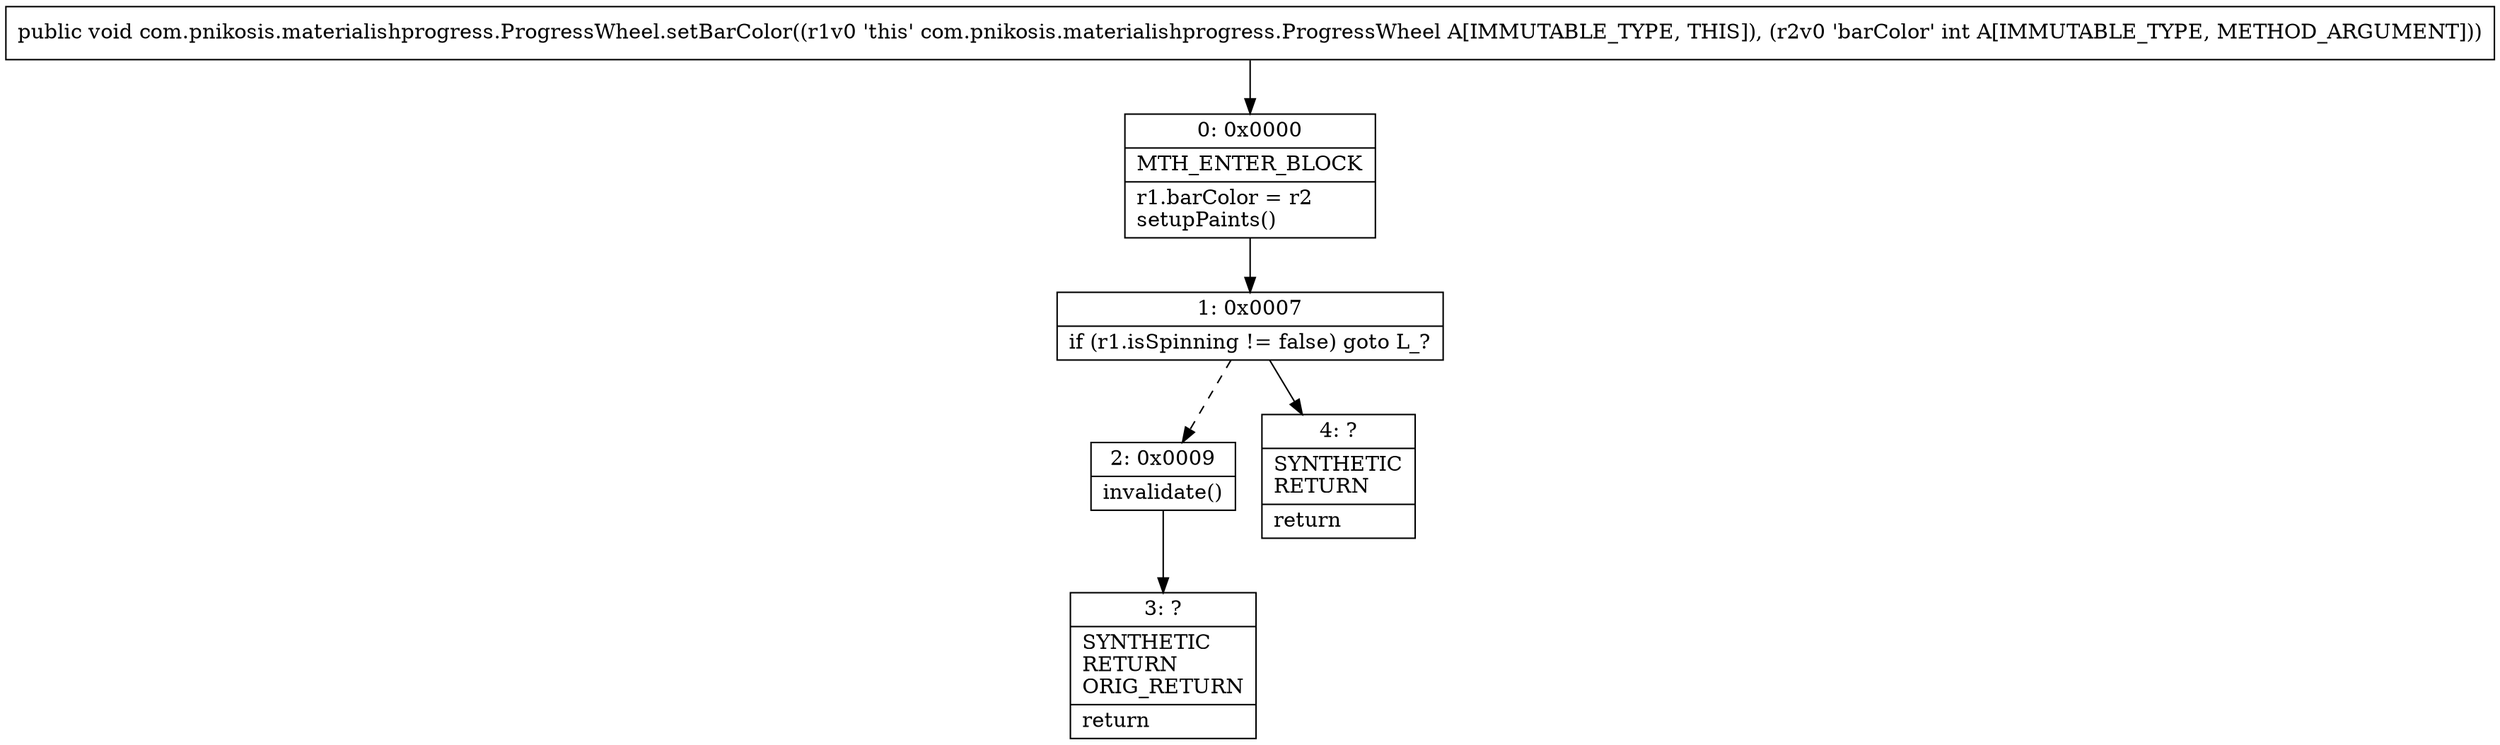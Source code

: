 digraph "CFG forcom.pnikosis.materialishprogress.ProgressWheel.setBarColor(I)V" {
Node_0 [shape=record,label="{0\:\ 0x0000|MTH_ENTER_BLOCK\l|r1.barColor = r2\lsetupPaints()\l}"];
Node_1 [shape=record,label="{1\:\ 0x0007|if (r1.isSpinning != false) goto L_?\l}"];
Node_2 [shape=record,label="{2\:\ 0x0009|invalidate()\l}"];
Node_3 [shape=record,label="{3\:\ ?|SYNTHETIC\lRETURN\lORIG_RETURN\l|return\l}"];
Node_4 [shape=record,label="{4\:\ ?|SYNTHETIC\lRETURN\l|return\l}"];
MethodNode[shape=record,label="{public void com.pnikosis.materialishprogress.ProgressWheel.setBarColor((r1v0 'this' com.pnikosis.materialishprogress.ProgressWheel A[IMMUTABLE_TYPE, THIS]), (r2v0 'barColor' int A[IMMUTABLE_TYPE, METHOD_ARGUMENT])) }"];
MethodNode -> Node_0;
Node_0 -> Node_1;
Node_1 -> Node_2[style=dashed];
Node_1 -> Node_4;
Node_2 -> Node_3;
}

